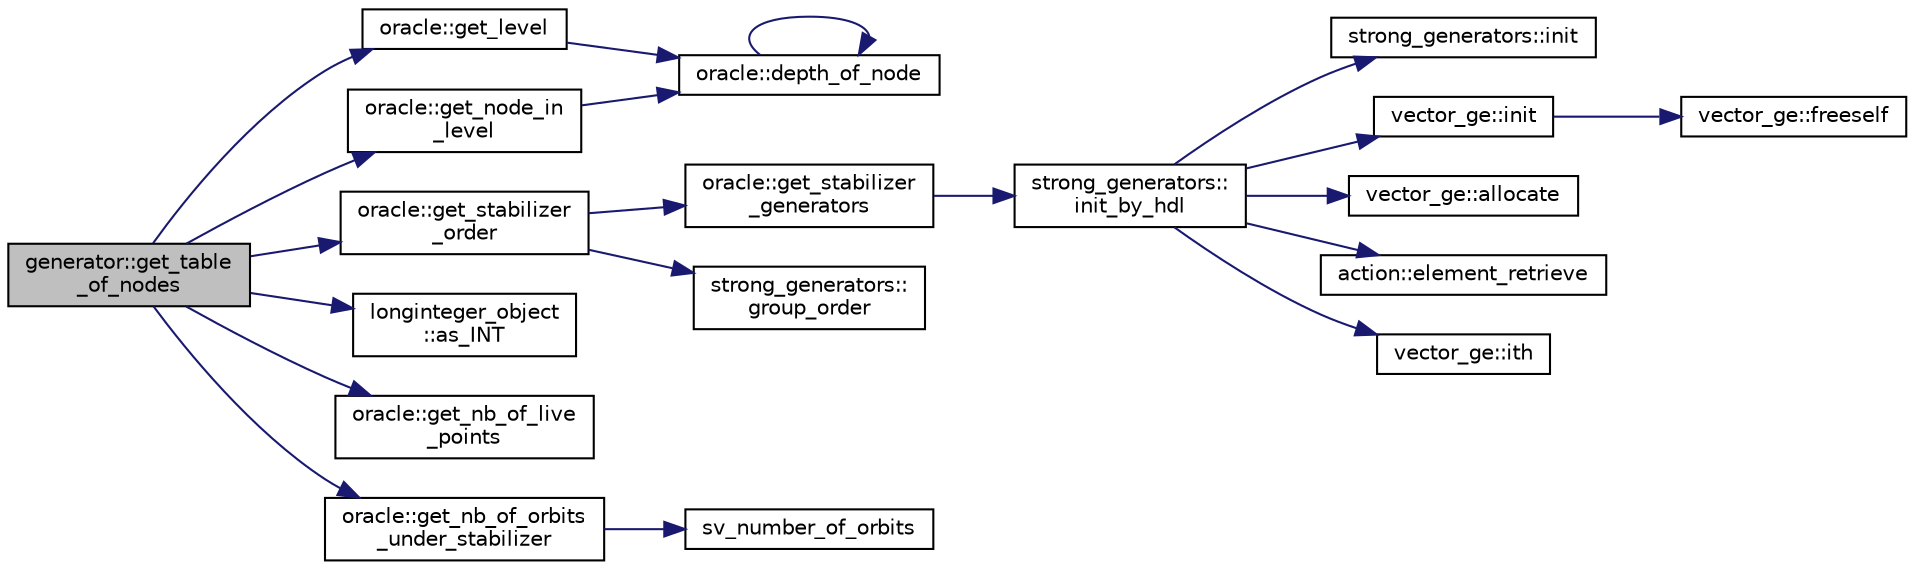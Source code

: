 digraph "generator::get_table_of_nodes"
{
  edge [fontname="Helvetica",fontsize="10",labelfontname="Helvetica",labelfontsize="10"];
  node [fontname="Helvetica",fontsize="10",shape=record];
  rankdir="LR";
  Node9321 [label="generator::get_table\l_of_nodes",height=0.2,width=0.4,color="black", fillcolor="grey75", style="filled", fontcolor="black"];
  Node9321 -> Node9322 [color="midnightblue",fontsize="10",style="solid",fontname="Helvetica"];
  Node9322 [label="oracle::get_level",height=0.2,width=0.4,color="black", fillcolor="white", style="filled",URL="$d7/da7/classoracle.html#a2990dc12dcb1f068aee2f2d59794c156"];
  Node9322 -> Node9323 [color="midnightblue",fontsize="10",style="solid",fontname="Helvetica"];
  Node9323 [label="oracle::depth_of_node",height=0.2,width=0.4,color="black", fillcolor="white", style="filled",URL="$d7/da7/classoracle.html#a022e34d01ca887785e17c9f3fb25193e"];
  Node9323 -> Node9323 [color="midnightblue",fontsize="10",style="solid",fontname="Helvetica"];
  Node9321 -> Node9324 [color="midnightblue",fontsize="10",style="solid",fontname="Helvetica"];
  Node9324 [label="oracle::get_node_in\l_level",height=0.2,width=0.4,color="black", fillcolor="white", style="filled",URL="$d7/da7/classoracle.html#a4ac71e4eb496ebd67bb6c2475153a6b4"];
  Node9324 -> Node9323 [color="midnightblue",fontsize="10",style="solid",fontname="Helvetica"];
  Node9321 -> Node9325 [color="midnightblue",fontsize="10",style="solid",fontname="Helvetica"];
  Node9325 [label="oracle::get_stabilizer\l_order",height=0.2,width=0.4,color="black", fillcolor="white", style="filled",URL="$d7/da7/classoracle.html#aa3e1c014a85faf719d8ba33f38189d56"];
  Node9325 -> Node9326 [color="midnightblue",fontsize="10",style="solid",fontname="Helvetica"];
  Node9326 [label="oracle::get_stabilizer\l_generators",height=0.2,width=0.4,color="black", fillcolor="white", style="filled",URL="$d7/da7/classoracle.html#a55d6b99a05f74278f7cb0e9d9761da24"];
  Node9326 -> Node9327 [color="midnightblue",fontsize="10",style="solid",fontname="Helvetica"];
  Node9327 [label="strong_generators::\linit_by_hdl",height=0.2,width=0.4,color="black", fillcolor="white", style="filled",URL="$dc/d09/classstrong__generators.html#abe6e1f35365f6d69d230bf0869c32596"];
  Node9327 -> Node9328 [color="midnightblue",fontsize="10",style="solid",fontname="Helvetica"];
  Node9328 [label="strong_generators::init",height=0.2,width=0.4,color="black", fillcolor="white", style="filled",URL="$dc/d09/classstrong__generators.html#ab7d37035d3b2ea516c4e989715f91ad5"];
  Node9327 -> Node9329 [color="midnightblue",fontsize="10",style="solid",fontname="Helvetica"];
  Node9329 [label="vector_ge::init",height=0.2,width=0.4,color="black", fillcolor="white", style="filled",URL="$d4/d6e/classvector__ge.html#afe1d6befd1f1501e6be34afbaa9d30a8"];
  Node9329 -> Node9330 [color="midnightblue",fontsize="10",style="solid",fontname="Helvetica"];
  Node9330 [label="vector_ge::freeself",height=0.2,width=0.4,color="black", fillcolor="white", style="filled",URL="$d4/d6e/classvector__ge.html#aa002e4b715cc73a9b8b367d29700b452"];
  Node9327 -> Node9331 [color="midnightblue",fontsize="10",style="solid",fontname="Helvetica"];
  Node9331 [label="vector_ge::allocate",height=0.2,width=0.4,color="black", fillcolor="white", style="filled",URL="$d4/d6e/classvector__ge.html#a35b062a9201b30f0a87bf87702d243ae"];
  Node9327 -> Node9332 [color="midnightblue",fontsize="10",style="solid",fontname="Helvetica"];
  Node9332 [label="action::element_retrieve",height=0.2,width=0.4,color="black", fillcolor="white", style="filled",URL="$d2/d86/classaction.html#ad28f6f8810ffbad64c1490f78e51e2b1"];
  Node9327 -> Node9333 [color="midnightblue",fontsize="10",style="solid",fontname="Helvetica"];
  Node9333 [label="vector_ge::ith",height=0.2,width=0.4,color="black", fillcolor="white", style="filled",URL="$d4/d6e/classvector__ge.html#a1ff002e8b746a9beb119d57dcd4a15ff"];
  Node9325 -> Node9334 [color="midnightblue",fontsize="10",style="solid",fontname="Helvetica"];
  Node9334 [label="strong_generators::\lgroup_order",height=0.2,width=0.4,color="black", fillcolor="white", style="filled",URL="$dc/d09/classstrong__generators.html#a91f453c2bfd6502b96f4b4eed16beb20"];
  Node9321 -> Node9335 [color="midnightblue",fontsize="10",style="solid",fontname="Helvetica"];
  Node9335 [label="longinteger_object\l::as_INT",height=0.2,width=0.4,color="black", fillcolor="white", style="filled",URL="$dd/d7e/classlonginteger__object.html#afb992d4679a6741acc63c8bcba27971e"];
  Node9321 -> Node9336 [color="midnightblue",fontsize="10",style="solid",fontname="Helvetica"];
  Node9336 [label="oracle::get_nb_of_live\l_points",height=0.2,width=0.4,color="black", fillcolor="white", style="filled",URL="$d7/da7/classoracle.html#aba9c327407f45d29c1e66f445983a9e7"];
  Node9321 -> Node9337 [color="midnightblue",fontsize="10",style="solid",fontname="Helvetica"];
  Node9337 [label="oracle::get_nb_of_orbits\l_under_stabilizer",height=0.2,width=0.4,color="black", fillcolor="white", style="filled",URL="$d7/da7/classoracle.html#a58802a2227605c5fb697bd1196fdecd1"];
  Node9337 -> Node9338 [color="midnightblue",fontsize="10",style="solid",fontname="Helvetica"];
  Node9338 [label="sv_number_of_orbits",height=0.2,width=0.4,color="black", fillcolor="white", style="filled",URL="$dc/d9b/groups__and__group__actions_2data__structures_2data__structures_8h.html#ad976c1b3200f7425e559834ebd7fb067"];
}
